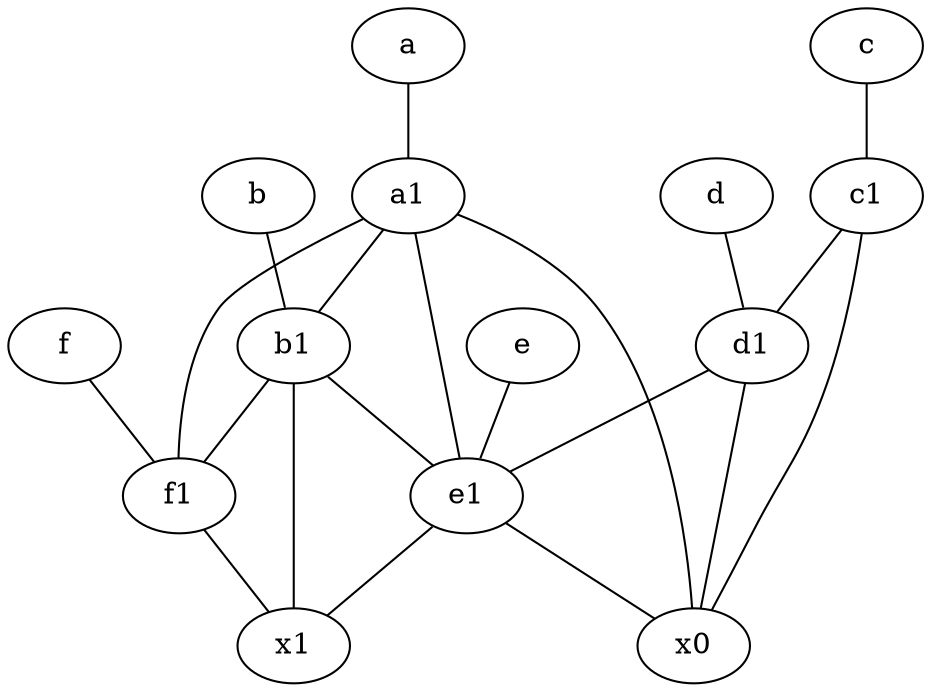 graph {
	node [labelfontsize=50]
	a [labelfontsize=50 pos="8,2!"]
	a1 [labelfontsize=50 pos="8,3!"]
	d1 [labelfontsize=50 pos="3,5!"]
	c [labelfontsize=50 pos="4.5,2!"]
	e [labelfontsize=50 pos="7,9!"]
	b1 [labelfontsize=50 pos="9,4!"]
	f1 [labelfontsize=50 pos="3,8!"]
	x1 [labelfontsize=50]
	b [labelfontsize=50 pos="10,4!"]
	c1 [labelfontsize=50 pos="4.5,3!"]
	f [labelfontsize=50 pos="3,9!"]
	e1 [labelfontsize=50 pos="7,7!"]
	x0 [labelfontsize=50]
	d [labelfontsize=50 pos="2,5!"]
	a -- a1
	c1 -- x0
	a1 -- e1
	e1 -- x1
	e -- e1
	c -- c1
	b1 -- x1
	a1 -- x0
	f1 -- x1
	b1 -- e1
	e1 -- x0
	b1 -- f1
	d1 -- e1
	c1 -- d1
	f -- f1
	a1 -- b1
	a1 -- f1
	b -- b1
	d1 -- x0
	d -- d1
}
